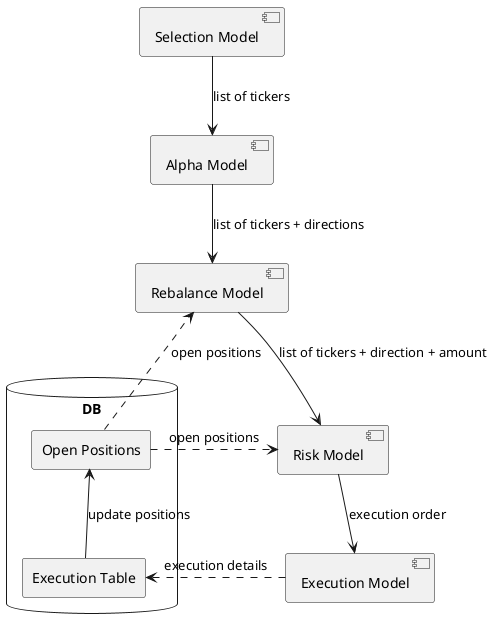 @startuml(id=pipeline)

skinparam componentStyle uml2

' component Strategy

component "Selection Model" as selection
component "Alpha Model" as alpha
component "Rebalance Model" as rebalance
component "Risk Model" as risk
component "Execution Model" as execution

database DB {
    rectangle "Execution Table" as DB_ET
    rectangle "Open Positions" as DB_OP
}
'component DataProvider
'component OrderHandling

selection -d-> alpha : list of tickers
alpha -d-> rebalance : list of tickers + directions
rebalance -d-> risk : list of tickers + direction + amount
risk -d-> execution : execution order

execution .> DB_ET : execution details
DB_ET -u-> DB_OP : update positions
DB_OP .> rebalance : open positions
DB_OP .> risk : open positions



' DataProvider -> selection : historical data
' DataProvider -> alpha : historical data
' DataProvider -> rebalance : historical data
' DataProvider -> risk : historical & realtime data
' DataProvider -> execution : historical & realtime data



'selection <.r. IB : historical data 
'alpha <.r. IB : hist or realtime data
'rebalance <.r. IB : hist data



@enduml